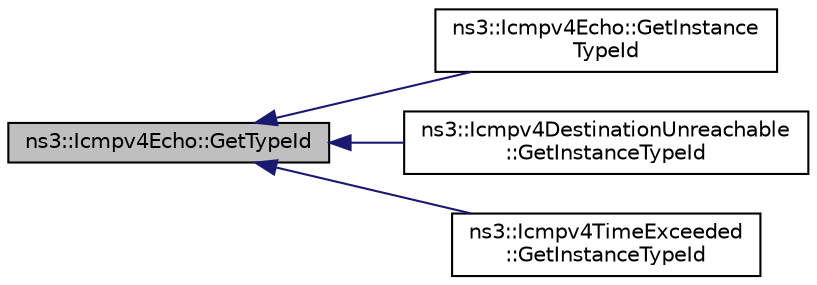 digraph "ns3::Icmpv4Echo::GetTypeId"
{
  edge [fontname="Helvetica",fontsize="10",labelfontname="Helvetica",labelfontsize="10"];
  node [fontname="Helvetica",fontsize="10",shape=record];
  rankdir="LR";
  Node1 [label="ns3::Icmpv4Echo::GetTypeId",height=0.2,width=0.4,color="black", fillcolor="grey75", style="filled", fontcolor="black"];
  Node1 -> Node2 [dir="back",color="midnightblue",fontsize="10",style="solid"];
  Node2 [label="ns3::Icmpv4Echo::GetInstance\lTypeId",height=0.2,width=0.4,color="black", fillcolor="white", style="filled",URL="$d8/dcc/classns3_1_1Icmpv4Echo.html#a5250ca43bf3be40cd49d23bf2388cb75"];
  Node1 -> Node3 [dir="back",color="midnightblue",fontsize="10",style="solid"];
  Node3 [label="ns3::Icmpv4DestinationUnreachable\l::GetInstanceTypeId",height=0.2,width=0.4,color="black", fillcolor="white", style="filled",URL="$d6/daf/classns3_1_1Icmpv4DestinationUnreachable.html#af7529cd7d02e8e81237dd41420859c1f"];
  Node1 -> Node4 [dir="back",color="midnightblue",fontsize="10",style="solid"];
  Node4 [label="ns3::Icmpv4TimeExceeded\l::GetInstanceTypeId",height=0.2,width=0.4,color="black", fillcolor="white", style="filled",URL="$dc/de0/classns3_1_1Icmpv4TimeExceeded.html#a995e3203f519889bcbc4f58959575fdc"];
}
